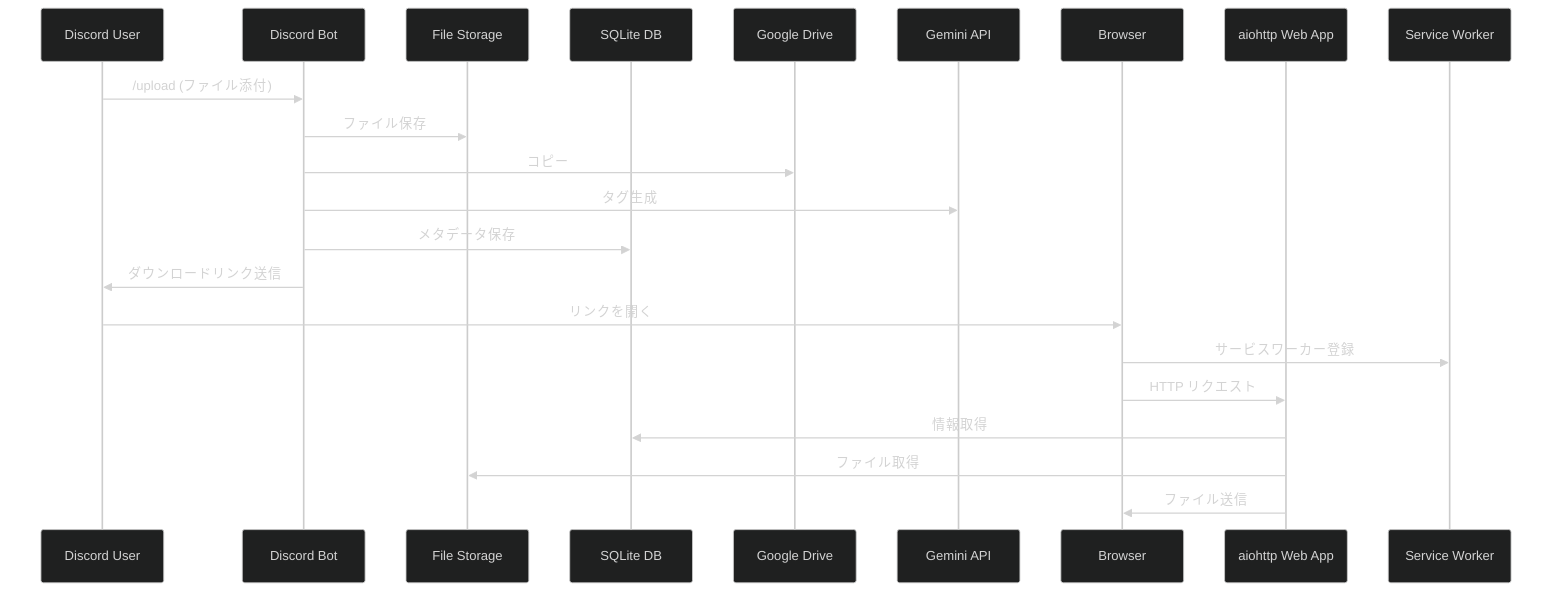 %%{init: {'theme': 'dark'}}%%
%% Web Discord Server シーケンス図 (全体)
sequenceDiagram
    participant User as Discord User
    participant Bot as Discord Bot
    participant Files as File Storage
    participant DB as SQLite DB
    participant Drive as Google Drive
    participant Gemini as Gemini API
    participant Browser as Browser
    participant Web as aiohttp Web App
    participant SW as Service Worker

    User->>Bot: /upload (ファイル添付)
    Bot->>Files: ファイル保存
    Bot->>Drive: コピー
    Bot->>Gemini: タグ生成
    Bot->>DB: メタデータ保存
    Bot->>User: ダウンロードリンク送信
    User->>Browser: リンクを開く
    Browser->>SW: サービスワーカー登録
    Browser->>Web: HTTP リクエスト
    Web->>DB: 情報取得
    Web->>Files: ファイル取得
    Web->>Browser: ファイル送信